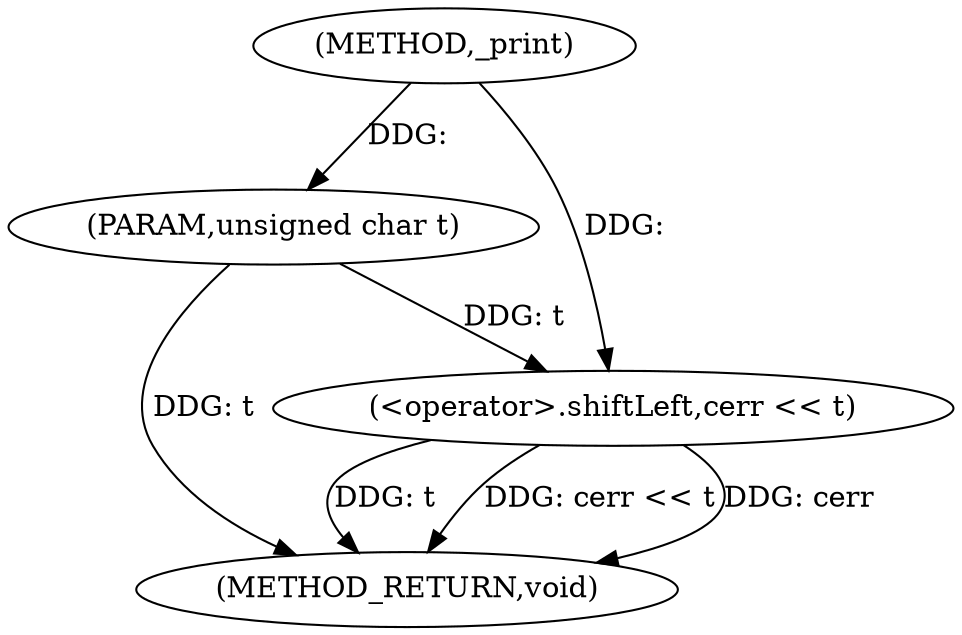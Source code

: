 digraph "_print" {  
"1000221" [label = "(METHOD,_print)" ]
"1000227" [label = "(METHOD_RETURN,void)" ]
"1000222" [label = "(PARAM,unsigned char t)" ]
"1000224" [label = "(<operator>.shiftLeft,cerr << t)" ]
  "1000222" -> "1000227"  [ label = "DDG: t"] 
  "1000224" -> "1000227"  [ label = "DDG: t"] 
  "1000224" -> "1000227"  [ label = "DDG: cerr << t"] 
  "1000224" -> "1000227"  [ label = "DDG: cerr"] 
  "1000221" -> "1000222"  [ label = "DDG: "] 
  "1000221" -> "1000224"  [ label = "DDG: "] 
  "1000222" -> "1000224"  [ label = "DDG: t"] 
}
